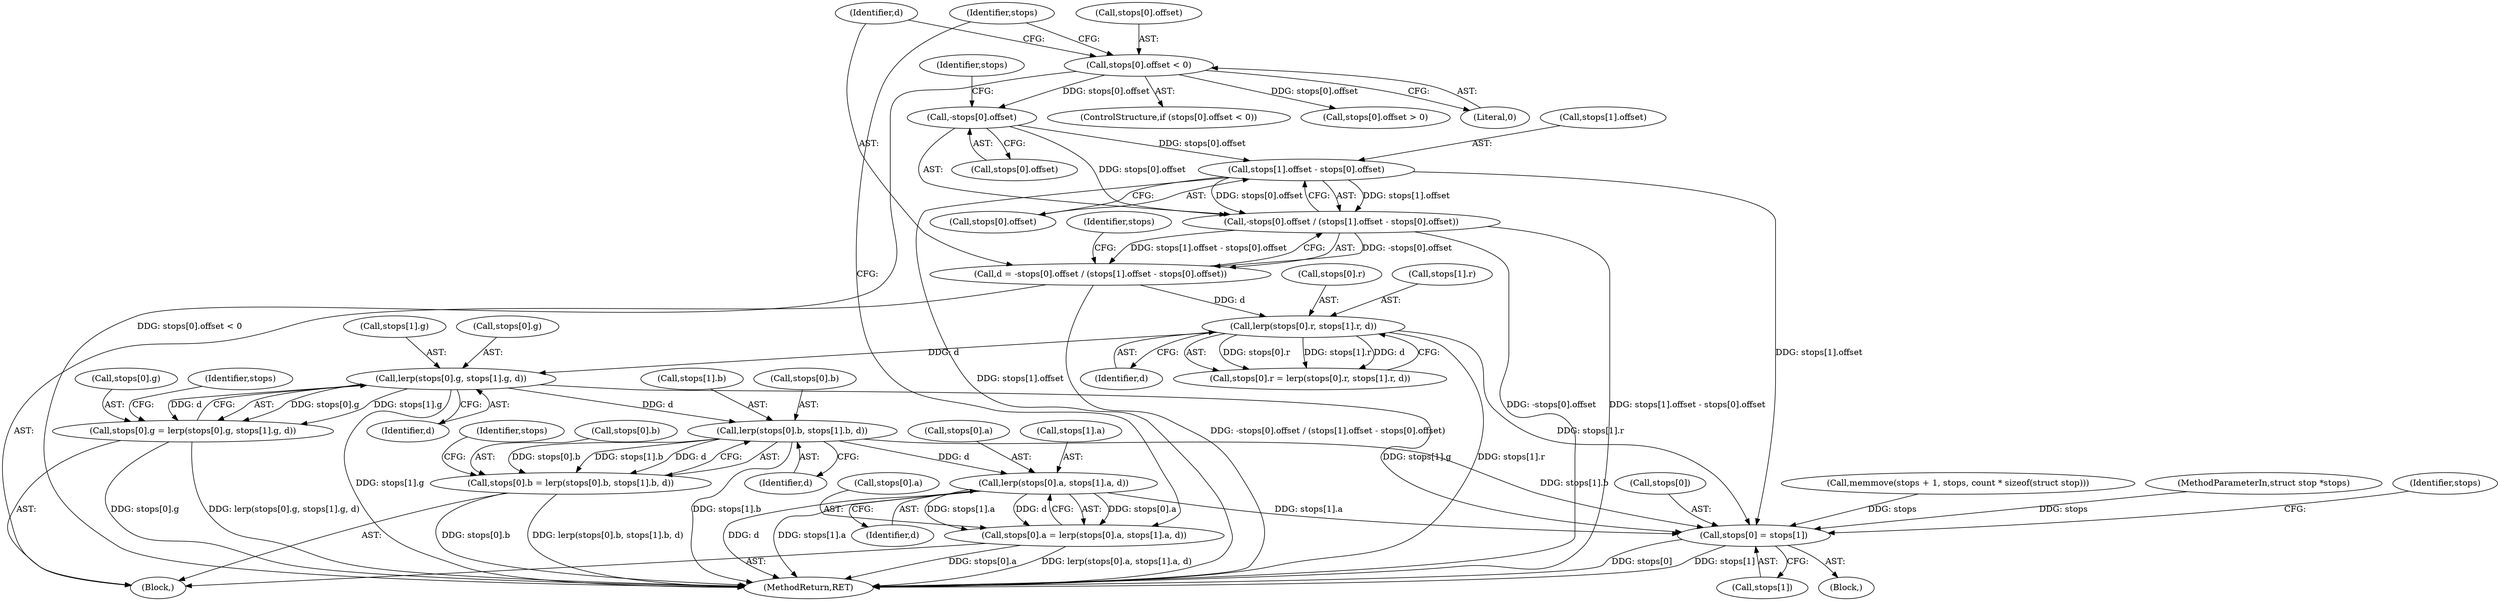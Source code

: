 digraph "0_ghostscript_60dabde18d7fe12b19da8b509bdfee9cc886aafc_2@array" {
"1000493" [label="(Call,lerp(stops[0].g, stops[1].g, d))"];
"1000475" [label="(Call,lerp(stops[0].r, stops[1].r, d))"];
"1000442" [label="(Call,d = -stops[0].offset / (stops[1].offset - stops[0].offset))"];
"1000444" [label="(Call,-stops[0].offset / (stops[1].offset - stops[0].offset))"];
"1000445" [label="(Call,-stops[0].offset)"];
"1000433" [label="(Call,stops[0].offset < 0)"];
"1000451" [label="(Call,stops[1].offset - stops[0].offset)"];
"1000487" [label="(Call,stops[0].g = lerp(stops[0].g, stops[1].g, d))"];
"1000511" [label="(Call,lerp(stops[0].b, stops[1].b, d))"];
"1000505" [label="(Call,stops[0].b = lerp(stops[0].b, stops[1].b, d))"];
"1000529" [label="(Call,lerp(stops[0].a, stops[1].a, d))"];
"1000523" [label="(Call,stops[0].a = lerp(stops[0].a, stops[1].a, d))"];
"1000703" [label="(Call,stops[0] = stops[1])"];
"1000481" [label="(Call,stops[1].r)"];
"1000444" [label="(Call,-stops[0].offset / (stops[1].offset - stops[0].offset))"];
"1000439" [label="(Literal,0)"];
"1000512" [label="(Call,stops[0].b)"];
"1000750" [label="(MethodReturn,RET)"];
"1000486" [label="(Identifier,d)"];
"1000445" [label="(Call,-stops[0].offset)"];
"1000526" [label="(Identifier,stops)"];
"1000693" [label="(Block,)"];
"1000475" [label="(Call,lerp(stops[0].r, stops[1].r, d))"];
"1000522" [label="(Identifier,d)"];
"1000446" [label="(Call,stops[0].offset)"];
"1000540" [label="(Identifier,d)"];
"1000530" [label="(Call,stops[0].a)"];
"1000545" [label="(Identifier,stops)"];
"1000487" [label="(Call,stops[0].g = lerp(stops[0].g, stops[1].g, d))"];
"1000517" [label="(Call,stops[1].b)"];
"1000499" [label="(Call,stops[1].g)"];
"1000694" [label="(Call,memmove(stops + 1, stops, count * sizeof(struct stop)))"];
"1000505" [label="(Call,stops[0].b = lerp(stops[0].b, stops[1].b, d))"];
"1000443" [label="(Identifier,d)"];
"1000529" [label="(Call,lerp(stops[0].a, stops[1].a, d))"];
"1000504" [label="(Identifier,d)"];
"1000535" [label="(Call,stops[1].a)"];
"1000432" [label="(ControlStructure,if (stops[0].offset < 0))"];
"1000113" [label="(MethodParameterIn,struct stop *stops)"];
"1000457" [label="(Call,stops[0].offset)"];
"1000465" [label="(Identifier,stops)"];
"1000494" [label="(Call,stops[0].g)"];
"1000488" [label="(Call,stops[0].g)"];
"1000452" [label="(Call,stops[1].offset)"];
"1000511" [label="(Call,lerp(stops[0].b, stops[1].b, d))"];
"1000508" [label="(Identifier,stops)"];
"1000707" [label="(Call,stops[1])"];
"1000506" [label="(Call,stops[0].b)"];
"1000433" [label="(Call,stops[0].offset < 0)"];
"1000476" [label="(Call,stops[0].r)"];
"1000451" [label="(Call,stops[1].offset - stops[0].offset)"];
"1000713" [label="(Identifier,stops)"];
"1000454" [label="(Identifier,stops)"];
"1000493" [label="(Call,lerp(stops[0].g, stops[1].g, d))"];
"1000434" [label="(Call,stops[0].offset)"];
"1000704" [label="(Call,stops[0])"];
"1000469" [label="(Call,stops[0].r = lerp(stops[0].r, stops[1].r, d))"];
"1000440" [label="(Block,)"];
"1000524" [label="(Call,stops[0].a)"];
"1000703" [label="(Call,stops[0] = stops[1])"];
"1000442" [label="(Call,d = -stops[0].offset / (stops[1].offset - stops[0].offset))"];
"1000686" [label="(Call,stops[0].offset > 0)"];
"1000523" [label="(Call,stops[0].a = lerp(stops[0].a, stops[1].a, d))"];
"1000493" -> "1000487"  [label="AST: "];
"1000493" -> "1000504"  [label="CFG: "];
"1000494" -> "1000493"  [label="AST: "];
"1000499" -> "1000493"  [label="AST: "];
"1000504" -> "1000493"  [label="AST: "];
"1000487" -> "1000493"  [label="CFG: "];
"1000493" -> "1000750"  [label="DDG: stops[1].g"];
"1000493" -> "1000487"  [label="DDG: stops[0].g"];
"1000493" -> "1000487"  [label="DDG: stops[1].g"];
"1000493" -> "1000487"  [label="DDG: d"];
"1000475" -> "1000493"  [label="DDG: d"];
"1000493" -> "1000511"  [label="DDG: d"];
"1000493" -> "1000703"  [label="DDG: stops[1].g"];
"1000475" -> "1000469"  [label="AST: "];
"1000475" -> "1000486"  [label="CFG: "];
"1000476" -> "1000475"  [label="AST: "];
"1000481" -> "1000475"  [label="AST: "];
"1000486" -> "1000475"  [label="AST: "];
"1000469" -> "1000475"  [label="CFG: "];
"1000475" -> "1000750"  [label="DDG: stops[1].r"];
"1000475" -> "1000469"  [label="DDG: stops[0].r"];
"1000475" -> "1000469"  [label="DDG: stops[1].r"];
"1000475" -> "1000469"  [label="DDG: d"];
"1000442" -> "1000475"  [label="DDG: d"];
"1000475" -> "1000703"  [label="DDG: stops[1].r"];
"1000442" -> "1000440"  [label="AST: "];
"1000442" -> "1000444"  [label="CFG: "];
"1000443" -> "1000442"  [label="AST: "];
"1000444" -> "1000442"  [label="AST: "];
"1000465" -> "1000442"  [label="CFG: "];
"1000442" -> "1000750"  [label="DDG: -stops[0].offset / (stops[1].offset - stops[0].offset)"];
"1000444" -> "1000442"  [label="DDG: -stops[0].offset"];
"1000444" -> "1000442"  [label="DDG: stops[1].offset - stops[0].offset"];
"1000444" -> "1000451"  [label="CFG: "];
"1000445" -> "1000444"  [label="AST: "];
"1000451" -> "1000444"  [label="AST: "];
"1000444" -> "1000750"  [label="DDG: -stops[0].offset"];
"1000444" -> "1000750"  [label="DDG: stops[1].offset - stops[0].offset"];
"1000445" -> "1000444"  [label="DDG: stops[0].offset"];
"1000451" -> "1000444"  [label="DDG: stops[1].offset"];
"1000451" -> "1000444"  [label="DDG: stops[0].offset"];
"1000445" -> "1000446"  [label="CFG: "];
"1000446" -> "1000445"  [label="AST: "];
"1000454" -> "1000445"  [label="CFG: "];
"1000433" -> "1000445"  [label="DDG: stops[0].offset"];
"1000445" -> "1000451"  [label="DDG: stops[0].offset"];
"1000433" -> "1000432"  [label="AST: "];
"1000433" -> "1000439"  [label="CFG: "];
"1000434" -> "1000433"  [label="AST: "];
"1000439" -> "1000433"  [label="AST: "];
"1000443" -> "1000433"  [label="CFG: "];
"1000545" -> "1000433"  [label="CFG: "];
"1000433" -> "1000750"  [label="DDG: stops[0].offset < 0"];
"1000433" -> "1000686"  [label="DDG: stops[0].offset"];
"1000451" -> "1000457"  [label="CFG: "];
"1000452" -> "1000451"  [label="AST: "];
"1000457" -> "1000451"  [label="AST: "];
"1000451" -> "1000750"  [label="DDG: stops[1].offset"];
"1000451" -> "1000703"  [label="DDG: stops[1].offset"];
"1000487" -> "1000440"  [label="AST: "];
"1000488" -> "1000487"  [label="AST: "];
"1000508" -> "1000487"  [label="CFG: "];
"1000487" -> "1000750"  [label="DDG: stops[0].g"];
"1000487" -> "1000750"  [label="DDG: lerp(stops[0].g, stops[1].g, d)"];
"1000511" -> "1000505"  [label="AST: "];
"1000511" -> "1000522"  [label="CFG: "];
"1000512" -> "1000511"  [label="AST: "];
"1000517" -> "1000511"  [label="AST: "];
"1000522" -> "1000511"  [label="AST: "];
"1000505" -> "1000511"  [label="CFG: "];
"1000511" -> "1000750"  [label="DDG: stops[1].b"];
"1000511" -> "1000505"  [label="DDG: stops[0].b"];
"1000511" -> "1000505"  [label="DDG: stops[1].b"];
"1000511" -> "1000505"  [label="DDG: d"];
"1000511" -> "1000529"  [label="DDG: d"];
"1000511" -> "1000703"  [label="DDG: stops[1].b"];
"1000505" -> "1000440"  [label="AST: "];
"1000506" -> "1000505"  [label="AST: "];
"1000526" -> "1000505"  [label="CFG: "];
"1000505" -> "1000750"  [label="DDG: stops[0].b"];
"1000505" -> "1000750"  [label="DDG: lerp(stops[0].b, stops[1].b, d)"];
"1000529" -> "1000523"  [label="AST: "];
"1000529" -> "1000540"  [label="CFG: "];
"1000530" -> "1000529"  [label="AST: "];
"1000535" -> "1000529"  [label="AST: "];
"1000540" -> "1000529"  [label="AST: "];
"1000523" -> "1000529"  [label="CFG: "];
"1000529" -> "1000750"  [label="DDG: d"];
"1000529" -> "1000750"  [label="DDG: stops[1].a"];
"1000529" -> "1000523"  [label="DDG: stops[0].a"];
"1000529" -> "1000523"  [label="DDG: stops[1].a"];
"1000529" -> "1000523"  [label="DDG: d"];
"1000529" -> "1000703"  [label="DDG: stops[1].a"];
"1000523" -> "1000440"  [label="AST: "];
"1000524" -> "1000523"  [label="AST: "];
"1000545" -> "1000523"  [label="CFG: "];
"1000523" -> "1000750"  [label="DDG: stops[0].a"];
"1000523" -> "1000750"  [label="DDG: lerp(stops[0].a, stops[1].a, d)"];
"1000703" -> "1000693"  [label="AST: "];
"1000703" -> "1000707"  [label="CFG: "];
"1000704" -> "1000703"  [label="AST: "];
"1000707" -> "1000703"  [label="AST: "];
"1000713" -> "1000703"  [label="CFG: "];
"1000703" -> "1000750"  [label="DDG: stops[1]"];
"1000703" -> "1000750"  [label="DDG: stops[0]"];
"1000694" -> "1000703"  [label="DDG: stops"];
"1000113" -> "1000703"  [label="DDG: stops"];
}
